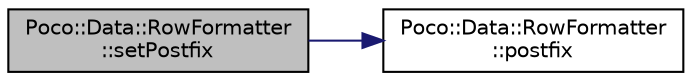 digraph "Poco::Data::RowFormatter::setPostfix"
{
 // LATEX_PDF_SIZE
  edge [fontname="Helvetica",fontsize="10",labelfontname="Helvetica",labelfontsize="10"];
  node [fontname="Helvetica",fontsize="10",shape=record];
  rankdir="LR";
  Node1 [label="Poco::Data::RowFormatter\l::setPostfix",height=0.2,width=0.4,color="black", fillcolor="grey75", style="filled", fontcolor="black",tooltip="Sets the prefix for the formatter."];
  Node1 -> Node2 [color="midnightblue",fontsize="10",style="solid"];
  Node2 [label="Poco::Data::RowFormatter\l::postfix",height=0.2,width=0.4,color="black", fillcolor="white", style="filled",URL="$classPoco_1_1Data_1_1RowFormatter.html#a586bbd34b356a04f5578019fd53c55a8",tooltip="Returns prefix string;."];
}
